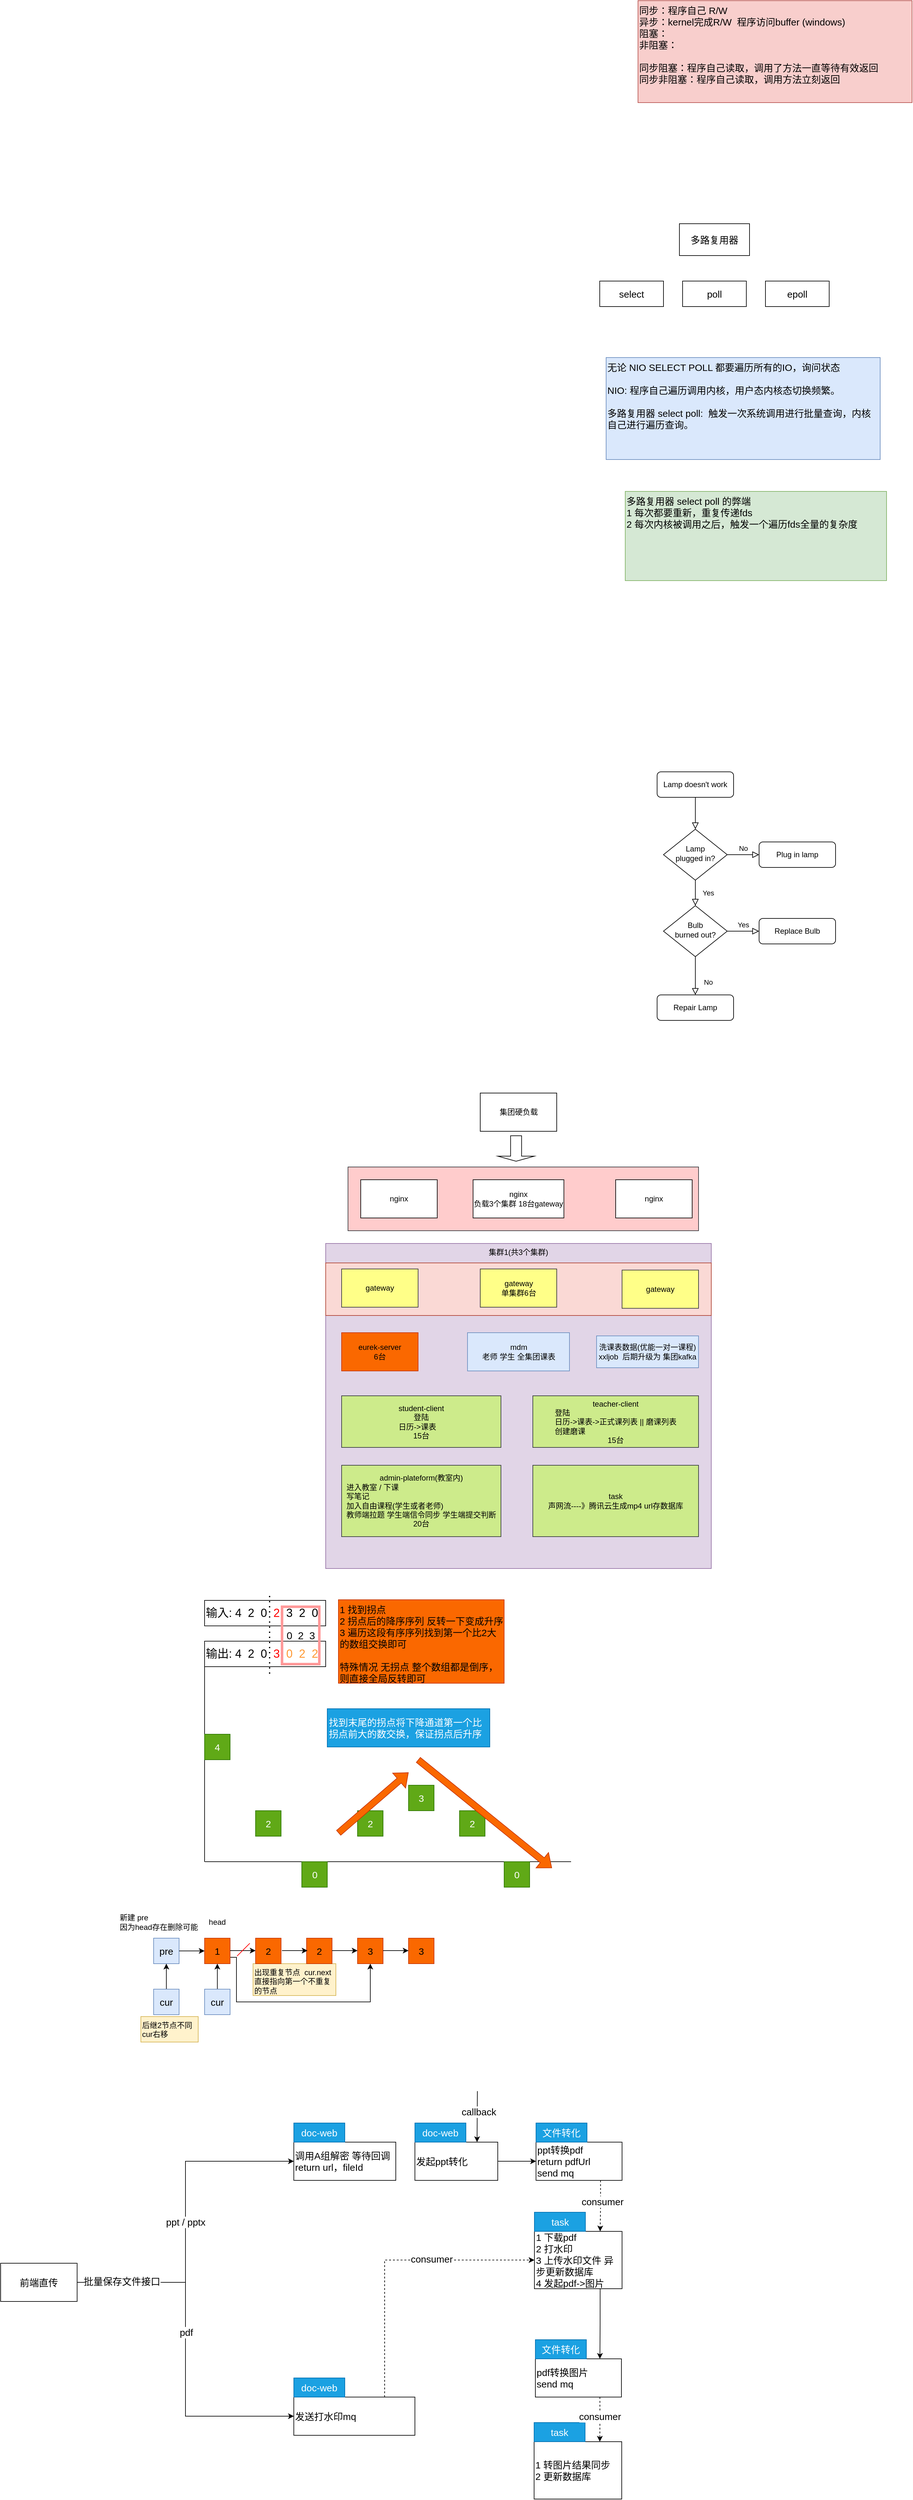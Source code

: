 <mxfile version="15.8.0" type="github">
  <diagram id="C5RBs43oDa-KdzZeNtuy" name="Page-1">
    <mxGraphModel dx="3145" dy="678" grid="1" gridSize="10" guides="1" tooltips="1" connect="1" arrows="1" fold="1" page="1" pageScale="1" pageWidth="827" pageHeight="1169" math="0" shadow="0">
      <root>
        <mxCell id="WIyWlLk6GJQsqaUBKTNV-0" />
        <mxCell id="WIyWlLk6GJQsqaUBKTNV-1" parent="WIyWlLk6GJQsqaUBKTNV-0" />
        <mxCell id="8OmgVCG0ZMOT1bSw1nVB-51" value="出现重复节点&amp;nbsp; cur.next 直接指向第一个不重复的节点&lt;div&gt;&lt;/div&gt;" style="rounded=0;whiteSpace=wrap;html=1;fontSize=12;strokeColor=#d6b656;strokeWidth=1;fillColor=#fff2cc;align=left;verticalAlign=top;" parent="WIyWlLk6GJQsqaUBKTNV-1" vertex="1">
          <mxGeometry x="-564" y="3120" width="130" height="50" as="geometry" />
        </mxCell>
        <mxCell id="EfoNU9cNlIkB-AGb6Jq7-28" value="" style="rounded=0;whiteSpace=wrap;html=1;align=left;verticalAlign=middle;fillColor=#ffcccc;strokeColor=#36393d;" parent="WIyWlLk6GJQsqaUBKTNV-1" vertex="1">
          <mxGeometry x="-415" y="1870" width="550" height="100" as="geometry" />
        </mxCell>
        <mxCell id="EfoNU9cNlIkB-AGb6Jq7-8" value="集群1(共3个集群)" style="rounded=0;whiteSpace=wrap;html=1;align=center;verticalAlign=top;fillColor=#e1d5e7;strokeColor=#9673a6;" parent="WIyWlLk6GJQsqaUBKTNV-1" vertex="1">
          <mxGeometry x="-450" y="1990" width="605" height="510" as="geometry" />
        </mxCell>
        <mxCell id="EfoNU9cNlIkB-AGb6Jq7-23" value="" style="rounded=0;whiteSpace=wrap;html=1;align=center;verticalAlign=middle;fillColor=#fad9d5;strokeColor=#ae4132;" parent="WIyWlLk6GJQsqaUBKTNV-1" vertex="1">
          <mxGeometry x="-450" y="2020.5" width="605" height="82.5" as="geometry" />
        </mxCell>
        <mxCell id="WIyWlLk6GJQsqaUBKTNV-2" value="" style="rounded=0;html=1;jettySize=auto;orthogonalLoop=1;fontSize=11;endArrow=block;endFill=0;endSize=8;strokeWidth=1;shadow=0;labelBackgroundColor=none;edgeStyle=orthogonalEdgeStyle;" parent="WIyWlLk6GJQsqaUBKTNV-1" source="WIyWlLk6GJQsqaUBKTNV-3" target="WIyWlLk6GJQsqaUBKTNV-6" edge="1">
          <mxGeometry relative="1" as="geometry" />
        </mxCell>
        <mxCell id="WIyWlLk6GJQsqaUBKTNV-3" value="Lamp doesn&#39;t work" style="rounded=1;whiteSpace=wrap;html=1;fontSize=12;glass=0;strokeWidth=1;shadow=0;" parent="WIyWlLk6GJQsqaUBKTNV-1" vertex="1">
          <mxGeometry x="70" y="1250" width="120" height="40" as="geometry" />
        </mxCell>
        <mxCell id="WIyWlLk6GJQsqaUBKTNV-4" value="Yes" style="rounded=0;html=1;jettySize=auto;orthogonalLoop=1;fontSize=11;endArrow=block;endFill=0;endSize=8;strokeWidth=1;shadow=0;labelBackgroundColor=none;edgeStyle=orthogonalEdgeStyle;" parent="WIyWlLk6GJQsqaUBKTNV-1" source="WIyWlLk6GJQsqaUBKTNV-6" target="WIyWlLk6GJQsqaUBKTNV-10" edge="1">
          <mxGeometry y="20" relative="1" as="geometry">
            <mxPoint as="offset" />
          </mxGeometry>
        </mxCell>
        <mxCell id="WIyWlLk6GJQsqaUBKTNV-5" value="No" style="edgeStyle=orthogonalEdgeStyle;rounded=0;html=1;jettySize=auto;orthogonalLoop=1;fontSize=11;endArrow=block;endFill=0;endSize=8;strokeWidth=1;shadow=0;labelBackgroundColor=none;" parent="WIyWlLk6GJQsqaUBKTNV-1" source="WIyWlLk6GJQsqaUBKTNV-6" target="WIyWlLk6GJQsqaUBKTNV-7" edge="1">
          <mxGeometry y="10" relative="1" as="geometry">
            <mxPoint as="offset" />
          </mxGeometry>
        </mxCell>
        <mxCell id="WIyWlLk6GJQsqaUBKTNV-6" value="Lamp&lt;br&gt;plugged in?" style="rhombus;whiteSpace=wrap;html=1;shadow=0;fontFamily=Helvetica;fontSize=12;align=center;strokeWidth=1;spacing=6;spacingTop=-4;" parent="WIyWlLk6GJQsqaUBKTNV-1" vertex="1">
          <mxGeometry x="80" y="1340" width="100" height="80" as="geometry" />
        </mxCell>
        <mxCell id="WIyWlLk6GJQsqaUBKTNV-7" value="Plug in lamp" style="rounded=1;whiteSpace=wrap;html=1;fontSize=12;glass=0;strokeWidth=1;shadow=0;" parent="WIyWlLk6GJQsqaUBKTNV-1" vertex="1">
          <mxGeometry x="230" y="1360" width="120" height="40" as="geometry" />
        </mxCell>
        <mxCell id="WIyWlLk6GJQsqaUBKTNV-8" value="No" style="rounded=0;html=1;jettySize=auto;orthogonalLoop=1;fontSize=11;endArrow=block;endFill=0;endSize=8;strokeWidth=1;shadow=0;labelBackgroundColor=none;edgeStyle=orthogonalEdgeStyle;" parent="WIyWlLk6GJQsqaUBKTNV-1" source="WIyWlLk6GJQsqaUBKTNV-10" target="WIyWlLk6GJQsqaUBKTNV-11" edge="1">
          <mxGeometry x="0.333" y="20" relative="1" as="geometry">
            <mxPoint as="offset" />
          </mxGeometry>
        </mxCell>
        <mxCell id="WIyWlLk6GJQsqaUBKTNV-9" value="Yes" style="edgeStyle=orthogonalEdgeStyle;rounded=0;html=1;jettySize=auto;orthogonalLoop=1;fontSize=11;endArrow=block;endFill=0;endSize=8;strokeWidth=1;shadow=0;labelBackgroundColor=none;" parent="WIyWlLk6GJQsqaUBKTNV-1" source="WIyWlLk6GJQsqaUBKTNV-10" target="WIyWlLk6GJQsqaUBKTNV-12" edge="1">
          <mxGeometry y="10" relative="1" as="geometry">
            <mxPoint as="offset" />
          </mxGeometry>
        </mxCell>
        <mxCell id="WIyWlLk6GJQsqaUBKTNV-10" value="Bulb&lt;br&gt;burned out?" style="rhombus;whiteSpace=wrap;html=1;shadow=0;fontFamily=Helvetica;fontSize=12;align=center;strokeWidth=1;spacing=6;spacingTop=-4;" parent="WIyWlLk6GJQsqaUBKTNV-1" vertex="1">
          <mxGeometry x="80" y="1460" width="100" height="80" as="geometry" />
        </mxCell>
        <mxCell id="WIyWlLk6GJQsqaUBKTNV-11" value="Repair Lamp" style="rounded=1;whiteSpace=wrap;html=1;fontSize=12;glass=0;strokeWidth=1;shadow=0;" parent="WIyWlLk6GJQsqaUBKTNV-1" vertex="1">
          <mxGeometry x="70" y="1600" width="120" height="40" as="geometry" />
        </mxCell>
        <mxCell id="WIyWlLk6GJQsqaUBKTNV-12" value="Replace Bulb" style="rounded=1;whiteSpace=wrap;html=1;fontSize=12;glass=0;strokeWidth=1;shadow=0;" parent="WIyWlLk6GJQsqaUBKTNV-1" vertex="1">
          <mxGeometry x="230" y="1480" width="120" height="40" as="geometry" />
        </mxCell>
        <mxCell id="0eLvDJqD8OiNdp7uU_4w-1" value="同步：程序自己 R/W&lt;br&gt;异步：kernel完成R/W&amp;nbsp; 程序访问buffer (windows)&lt;br&gt;阻塞：&lt;br&gt;非阻塞：&lt;br&gt;&lt;br&gt;同步阻塞：程序自己读取，调用了方法一直等待有效返回&lt;br&gt;同步非阻塞：程序自己读取，调用方法立刻返回" style="rounded=0;whiteSpace=wrap;html=1;fillColor=#f8cecc;strokeColor=#b85450;align=left;fontSize=15;verticalAlign=top;" parent="WIyWlLk6GJQsqaUBKTNV-1" vertex="1">
          <mxGeometry x="40" y="40" width="430" height="160" as="geometry" />
        </mxCell>
        <mxCell id="0eLvDJqD8OiNdp7uU_4w-3" value="多路复用器" style="rounded=0;whiteSpace=wrap;html=1;fontSize=15;verticalAlign=middle;" parent="WIyWlLk6GJQsqaUBKTNV-1" vertex="1">
          <mxGeometry x="105" y="390" width="110" height="50" as="geometry" />
        </mxCell>
        <mxCell id="0eLvDJqD8OiNdp7uU_4w-5" value="select" style="rounded=0;whiteSpace=wrap;html=1;fontSize=15;verticalAlign=middle;" parent="WIyWlLk6GJQsqaUBKTNV-1" vertex="1">
          <mxGeometry x="-20" y="480" width="100" height="40" as="geometry" />
        </mxCell>
        <mxCell id="0eLvDJqD8OiNdp7uU_4w-6" value="poll" style="rounded=0;whiteSpace=wrap;html=1;fontSize=15;verticalAlign=middle;" parent="WIyWlLk6GJQsqaUBKTNV-1" vertex="1">
          <mxGeometry x="110" y="480" width="100" height="40" as="geometry" />
        </mxCell>
        <mxCell id="0eLvDJqD8OiNdp7uU_4w-7" value="epoll" style="rounded=0;whiteSpace=wrap;html=1;fontSize=15;verticalAlign=middle;" parent="WIyWlLk6GJQsqaUBKTNV-1" vertex="1">
          <mxGeometry x="240" y="480" width="100" height="40" as="geometry" />
        </mxCell>
        <mxCell id="0eLvDJqD8OiNdp7uU_4w-8" value="无论 NIO SELECT POLL 都要遍历所有的IO，询问状态&lt;br&gt;&lt;br&gt;NIO: 程序自己遍历调用内核，用户态内核态切换频繁。&lt;br&gt;&lt;br&gt;多路复用器 select poll:&amp;nbsp; 触发一次系统调用进行批量查询，内核自己进行遍历查询。&lt;span style=&quot;color: rgba(0 , 0 , 0 , 0) ; font-family: monospace ; font-size: 0px&quot;&gt;%3CmxGraphModel%3E%3Croot%3E%3CmxCell%20id%3D%220%22%2F%3E%3CmxCell%20id%3D%221%22%20parent%3D%220%22%2F%3E%3CmxCell%20id%3D%222%22%20value%3D%22%E5%90%8C%E6%AD%A5%EF%BC%9A%E7%A8%8B%E5%BA%8F%E8%87%AA%E5%B7%B1%20R%2FW%26lt%3Bbr%26gt%3B%E5%BC%82%E6%AD%A5%EF%BC%9Akernel%E5%AE%8C%E6%88%90R%2FW%26amp%3Bnbsp%3B%20%E7%A8%8B%E5%BA%8F%E8%AE%BF%E9%97%AEbuffer%20(windows)%26lt%3Bbr%26gt%3B%E9%98%BB%E5%A1%9E%EF%BC%9A%26lt%3Bbr%26gt%3B%E9%9D%9E%E9%98%BB%E5%A1%9E%EF%BC%9A%26lt%3Bbr%26gt%3B%26lt%3Bbr%26gt%3B%E5%90%8C%E6%AD%A5%E9%98%BB%E5%A1%9E%EF%BC%9A%E7%A8%8B%E5%BA%8F%E8%87%AA%E5%B7%B1%E8%AF%BB%E5%8F%96%EF%BC%8C%E8%B0%83%E7%94%A8%E4%BA%86%E6%96%B9%E6%B3%95%E4%B8%80%E7%9B%B4%E7%AD%89%E5%BE%85%E6%9C%89%E6%95%88%E8%BF%94%E5%9B%9E%26lt%3Bbr%26gt%3B%E5%90%8C%E6%AD%A5%E9%9D%9E%E9%98%BB%E5%A1%9E%EF%BC%9A%E7%A8%8B%E5%BA%8F%E8%87%AA%E5%B7%B1%E8%AF%BB%E5%8F%96%EF%BC%8C%E8%B0%83%E7%94%A8%E6%96%B9%E6%B3%95%E7%AB%8B%E5%88%BB%E8%BF%94%E5%9B%9E%22%20style%3D%22rounded%3D0%3BwhiteSpace%3Dwrap%3Bhtml%3D1%3BfillColor%3D%23f8cecc%3BstrokeColor%3D%23b85450%3Balign%3Dleft%3BfontSize%3D15%3BverticalAlign%3Dtop%3B%22%20vertex%3D%221%22%20parent%3D%221%22%3E%3CmxGeometry%20x%3D%2240%22%20y%3D%2240%22%20width%3D%22430%22%20height%3D%22160%22%20as%3D%22geometry%22%2F%3E%3C%2FmxCell%3E%3C%2Froot%3E%3C%2FmxGraphModel%3E&lt;/span&gt;" style="rounded=0;whiteSpace=wrap;html=1;fillColor=#dae8fc;strokeColor=#6c8ebf;align=left;fontSize=15;verticalAlign=top;" parent="WIyWlLk6GJQsqaUBKTNV-1" vertex="1">
          <mxGeometry x="-10" y="600" width="430" height="160" as="geometry" />
        </mxCell>
        <mxCell id="0eLvDJqD8OiNdp7uU_4w-11" value="多路复用器 select poll 的弊端&lt;br&gt;1 每次都要重新，重复传递fds&lt;br&gt;2 每次内核被调用之后，触发一个遍历fds全量的复杂度" style="rounded=0;whiteSpace=wrap;html=1;fontSize=15;verticalAlign=top;fillColor=#d5e8d4;strokeColor=#82b366;align=left;" parent="WIyWlLk6GJQsqaUBKTNV-1" vertex="1">
          <mxGeometry x="20" y="810" width="410" height="140" as="geometry" />
        </mxCell>
        <mxCell id="EfoNU9cNlIkB-AGb6Jq7-0" value="nginx" style="rounded=0;whiteSpace=wrap;html=1;" parent="WIyWlLk6GJQsqaUBKTNV-1" vertex="1">
          <mxGeometry x="-395" y="1890" width="120" height="60" as="geometry" />
        </mxCell>
        <mxCell id="EfoNU9cNlIkB-AGb6Jq7-1" value="nginx&lt;br&gt;负载3个集群 18台gateway" style="rounded=0;whiteSpace=wrap;html=1;" parent="WIyWlLk6GJQsqaUBKTNV-1" vertex="1">
          <mxGeometry x="-218.75" y="1890" width="142.5" height="60" as="geometry" />
        </mxCell>
        <mxCell id="EfoNU9cNlIkB-AGb6Jq7-2" value="nginx" style="rounded=0;whiteSpace=wrap;html=1;" parent="WIyWlLk6GJQsqaUBKTNV-1" vertex="1">
          <mxGeometry x="5" y="1890" width="120" height="60" as="geometry" />
        </mxCell>
        <mxCell id="EfoNU9cNlIkB-AGb6Jq7-3" value="集团硬负载" style="rounded=0;whiteSpace=wrap;html=1;" parent="WIyWlLk6GJQsqaUBKTNV-1" vertex="1">
          <mxGeometry x="-207.5" y="1754" width="120" height="60" as="geometry" />
        </mxCell>
        <mxCell id="EfoNU9cNlIkB-AGb6Jq7-5" value="gateway" style="rounded=0;whiteSpace=wrap;html=1;align=center;fillColor=#ffff88;strokeColor=#36393d;" parent="WIyWlLk6GJQsqaUBKTNV-1" vertex="1">
          <mxGeometry x="-425" y="2030" width="120" height="60" as="geometry" />
        </mxCell>
        <mxCell id="EfoNU9cNlIkB-AGb6Jq7-6" value="gateway&lt;br&gt;单集群6台" style="rounded=0;whiteSpace=wrap;html=1;align=center;fillColor=#ffff88;strokeColor=#36393d;" parent="WIyWlLk6GJQsqaUBKTNV-1" vertex="1">
          <mxGeometry x="-207.5" y="2030" width="120" height="60" as="geometry" />
        </mxCell>
        <mxCell id="EfoNU9cNlIkB-AGb6Jq7-7" value="gateway" style="rounded=0;whiteSpace=wrap;html=1;align=center;fillColor=#ffff88;strokeColor=#36393d;" parent="WIyWlLk6GJQsqaUBKTNV-1" vertex="1">
          <mxGeometry x="15" y="2031.75" width="120" height="60" as="geometry" />
        </mxCell>
        <mxCell id="EfoNU9cNlIkB-AGb6Jq7-13" value="teacher-client&lt;br&gt;&lt;div style=&quot;text-align: left&quot;&gt;&lt;span&gt;登陆&lt;/span&gt;&lt;/div&gt;&lt;div style=&quot;text-align: left&quot;&gt;&lt;span&gt;日历-&amp;gt;课表-&amp;gt;正式课列表 || 磨课列表&lt;/span&gt;&lt;/div&gt;&lt;div style=&quot;text-align: left&quot;&gt;&lt;span&gt;创建磨课&amp;nbsp;&amp;nbsp;&lt;/span&gt;&lt;/div&gt;15台" style="rounded=0;whiteSpace=wrap;html=1;align=center;fillColor=#cdeb8b;strokeColor=#36393d;" parent="WIyWlLk6GJQsqaUBKTNV-1" vertex="1">
          <mxGeometry x="-125" y="2229" width="260" height="81" as="geometry" />
        </mxCell>
        <mxCell id="EfoNU9cNlIkB-AGb6Jq7-15" value="student-client&lt;br&gt;&lt;span style=&quot;text-align: left&quot;&gt;登陆&lt;/span&gt;&lt;br&gt;&lt;div style=&quot;text-align: left&quot;&gt;&lt;span&gt;日历-&amp;gt;课表&lt;/span&gt;&lt;/div&gt;15台" style="rounded=0;whiteSpace=wrap;html=1;align=center;fillColor=#cdeb8b;strokeColor=#36393d;" parent="WIyWlLk6GJQsqaUBKTNV-1" vertex="1">
          <mxGeometry x="-425" y="2229" width="250" height="81" as="geometry" />
        </mxCell>
        <mxCell id="EfoNU9cNlIkB-AGb6Jq7-16" value="mdm&lt;br&gt;老师 学生 全集团课表" style="rounded=0;whiteSpace=wrap;html=1;align=center;fillColor=#dae8fc;strokeColor=#6c8ebf;" parent="WIyWlLk6GJQsqaUBKTNV-1" vertex="1">
          <mxGeometry x="-227.5" y="2130" width="160" height="60" as="geometry" />
        </mxCell>
        <mxCell id="EfoNU9cNlIkB-AGb6Jq7-18" value="洗课表数据(优能一对一课程)&lt;br&gt;xxljob&amp;nbsp; 后期升级为 集团kafka" style="rounded=0;whiteSpace=wrap;html=1;align=center;fillColor=#dae8fc;strokeColor=#6c8ebf;" parent="WIyWlLk6GJQsqaUBKTNV-1" vertex="1">
          <mxGeometry x="-25" y="2135" width="160" height="50" as="geometry" />
        </mxCell>
        <mxCell id="EfoNU9cNlIkB-AGb6Jq7-19" value="admin-plateform(教室内)&lt;br&gt;&lt;div style=&quot;text-align: left&quot;&gt;&lt;span&gt;进入教室 / 下课&lt;/span&gt;&lt;/div&gt;&lt;div style=&quot;text-align: left&quot;&gt;&lt;span&gt;写笔记&lt;/span&gt;&lt;/div&gt;&lt;div style=&quot;text-align: left&quot;&gt;&lt;span&gt;加入自由课程(学生或者老师)&lt;/span&gt;&lt;/div&gt;&lt;div style=&quot;text-align: left&quot;&gt;&lt;span&gt;教师端拉题 学生端信令同步 学生端提交判断&lt;/span&gt;&lt;/div&gt;20台" style="rounded=0;whiteSpace=wrap;html=1;align=center;fillColor=#cdeb8b;strokeColor=#36393d;" parent="WIyWlLk6GJQsqaUBKTNV-1" vertex="1">
          <mxGeometry x="-425" y="2338" width="250" height="112" as="geometry" />
        </mxCell>
        <mxCell id="EfoNU9cNlIkB-AGb6Jq7-20" value="task&lt;br&gt;声网流----》腾讯云生成mp4 url存数据库" style="rounded=0;whiteSpace=wrap;html=1;align=center;fillColor=#cdeb8b;strokeColor=#36393d;" parent="WIyWlLk6GJQsqaUBKTNV-1" vertex="1">
          <mxGeometry x="-125" y="2338" width="260" height="112" as="geometry" />
        </mxCell>
        <mxCell id="EfoNU9cNlIkB-AGb6Jq7-22" value="eurek-server&lt;br&gt;6台" style="rounded=0;whiteSpace=wrap;html=1;align=center;verticalAlign=middle;fillColor=#fa6800;strokeColor=#C73500;fontColor=#000000;" parent="WIyWlLk6GJQsqaUBKTNV-1" vertex="1">
          <mxGeometry x="-425" y="2130" width="120" height="60" as="geometry" />
        </mxCell>
        <mxCell id="EfoNU9cNlIkB-AGb6Jq7-26" value="" style="shape=singleArrow;direction=south;whiteSpace=wrap;html=1;align=center;verticalAlign=middle;" parent="WIyWlLk6GJQsqaUBKTNV-1" vertex="1">
          <mxGeometry x="-180" y="1821" width="57.5" height="40" as="geometry" />
        </mxCell>
        <mxCell id="8OmgVCG0ZMOT1bSw1nVB-0" value="" style="endArrow=none;html=1;rounded=0;" parent="WIyWlLk6GJQsqaUBKTNV-1" edge="1">
          <mxGeometry width="50" height="50" relative="1" as="geometry">
            <mxPoint x="-640" y="2960" as="sourcePoint" />
            <mxPoint x="-640" y="2640" as="targetPoint" />
          </mxGeometry>
        </mxCell>
        <mxCell id="8OmgVCG0ZMOT1bSw1nVB-1" value="" style="endArrow=none;html=1;rounded=0;" parent="WIyWlLk6GJQsqaUBKTNV-1" edge="1">
          <mxGeometry width="50" height="50" relative="1" as="geometry">
            <mxPoint x="-640" y="2960" as="sourcePoint" />
            <mxPoint x="-65" y="2960" as="targetPoint" />
          </mxGeometry>
        </mxCell>
        <mxCell id="8OmgVCG0ZMOT1bSw1nVB-2" value="4" style="rounded=0;whiteSpace=wrap;html=1;fillColor=#60a917;strokeColor=#2D7600;fontColor=#ffffff;fontSize=15;" parent="WIyWlLk6GJQsqaUBKTNV-1" vertex="1">
          <mxGeometry x="-640" y="2760" width="40" height="40" as="geometry" />
        </mxCell>
        <mxCell id="8OmgVCG0ZMOT1bSw1nVB-3" value="2" style="rounded=0;whiteSpace=wrap;html=1;fillColor=#60a917;strokeColor=#2D7600;fontColor=#ffffff;fontSize=15;" parent="WIyWlLk6GJQsqaUBKTNV-1" vertex="1">
          <mxGeometry x="-560" y="2880" width="40" height="40" as="geometry" />
        </mxCell>
        <mxCell id="8OmgVCG0ZMOT1bSw1nVB-4" value="2" style="rounded=0;whiteSpace=wrap;html=1;fillColor=#60a917;strokeColor=#2D7600;fontColor=#ffffff;fontSize=15;" parent="WIyWlLk6GJQsqaUBKTNV-1" vertex="1">
          <mxGeometry x="-400" y="2880" width="40" height="40" as="geometry" />
        </mxCell>
        <mxCell id="8OmgVCG0ZMOT1bSw1nVB-5" value="2" style="rounded=0;whiteSpace=wrap;html=1;fillColor=#60a917;strokeColor=#2D7600;fontColor=#ffffff;fontSize=15;" parent="WIyWlLk6GJQsqaUBKTNV-1" vertex="1">
          <mxGeometry x="-240" y="2880" width="40" height="40" as="geometry" />
        </mxCell>
        <mxCell id="8OmgVCG0ZMOT1bSw1nVB-6" value="3" style="rounded=0;whiteSpace=wrap;html=1;fillColor=#60a917;strokeColor=#2D7600;fontColor=#ffffff;fontSize=15;" parent="WIyWlLk6GJQsqaUBKTNV-1" vertex="1">
          <mxGeometry x="-320" y="2840" width="40" height="40" as="geometry" />
        </mxCell>
        <mxCell id="8OmgVCG0ZMOT1bSw1nVB-7" value="0" style="rounded=0;whiteSpace=wrap;html=1;fillColor=#60a917;strokeColor=#2D7600;fontColor=#ffffff;fontSize=15;" parent="WIyWlLk6GJQsqaUBKTNV-1" vertex="1">
          <mxGeometry x="-487.5" y="2960" width="40" height="40" as="geometry" />
        </mxCell>
        <mxCell id="8OmgVCG0ZMOT1bSw1nVB-10" value="0" style="rounded=0;whiteSpace=wrap;html=1;fillColor=#60a917;strokeColor=#2D7600;fontColor=#ffffff;fontSize=15;" parent="WIyWlLk6GJQsqaUBKTNV-1" vertex="1">
          <mxGeometry x="-170" y="2960" width="40" height="40" as="geometry" />
        </mxCell>
        <mxCell id="8OmgVCG0ZMOT1bSw1nVB-11" value="" style="shape=flexArrow;endArrow=classic;html=1;rounded=0;fontSize=15;fillColor=#fa6800;strokeColor=#C73500;" parent="WIyWlLk6GJQsqaUBKTNV-1" edge="1">
          <mxGeometry width="50" height="50" relative="1" as="geometry">
            <mxPoint x="-305" y="2800" as="sourcePoint" />
            <mxPoint x="-95" y="2970" as="targetPoint" />
          </mxGeometry>
        </mxCell>
        <mxCell id="8OmgVCG0ZMOT1bSw1nVB-12" value="" style="shape=flexArrow;endArrow=classic;html=1;rounded=0;fontSize=15;fillColor=#fa6800;strokeColor=#C73500;" parent="WIyWlLk6GJQsqaUBKTNV-1" edge="1">
          <mxGeometry width="50" height="50" relative="1" as="geometry">
            <mxPoint x="-430" y="2915" as="sourcePoint" />
            <mxPoint x="-320" y="2820" as="targetPoint" />
          </mxGeometry>
        </mxCell>
        <mxCell id="8OmgVCG0ZMOT1bSw1nVB-14" value="找到末尾的拐点将下降通道第一个比拐点前大的数交换，保证拐点后升序" style="rounded=0;whiteSpace=wrap;html=1;fillColor=#1ba1e2;strokeColor=#006EAF;fontColor=#ffffff;fontSize=15;align=left;" parent="WIyWlLk6GJQsqaUBKTNV-1" vertex="1">
          <mxGeometry x="-447.5" y="2720" width="255" height="60" as="geometry" />
        </mxCell>
        <mxCell id="8OmgVCG0ZMOT1bSw1nVB-18" value="&lt;font style=&quot;font-size: 18px&quot;&gt;输入: 4&amp;nbsp; 2&amp;nbsp; 0&amp;nbsp; &lt;font color=&quot;#ff0000&quot;&gt;2&lt;/font&gt;&amp;nbsp; 3&amp;nbsp; 2&amp;nbsp; 0&lt;/font&gt;" style="rounded=0;whiteSpace=wrap;html=1;fontSize=15;align=left;" parent="WIyWlLk6GJQsqaUBKTNV-1" vertex="1">
          <mxGeometry x="-640" y="2550" width="190" height="40" as="geometry" />
        </mxCell>
        <mxCell id="8OmgVCG0ZMOT1bSw1nVB-19" value="&lt;font style=&quot;font-size: 18px&quot;&gt;输出: 4&amp;nbsp; 2&amp;nbsp; 0&amp;nbsp; &lt;font color=&quot;#ff0000&quot;&gt;3&lt;/font&gt;&amp;nbsp;&lt;font color=&quot;#ff9933&quot;&gt; 0&amp;nbsp; 2&amp;nbsp; 2&lt;/font&gt;&lt;/font&gt;" style="rounded=0;whiteSpace=wrap;html=1;fontSize=15;align=left;" parent="WIyWlLk6GJQsqaUBKTNV-1" vertex="1">
          <mxGeometry x="-640" y="2614" width="190" height="40" as="geometry" />
        </mxCell>
        <mxCell id="8OmgVCG0ZMOT1bSw1nVB-20" value="" style="endArrow=none;dashed=1;html=1;dashPattern=1 3;strokeWidth=2;rounded=0;fontSize=18;" parent="WIyWlLk6GJQsqaUBKTNV-1" edge="1">
          <mxGeometry width="50" height="50" relative="1" as="geometry">
            <mxPoint x="-538" y="2665" as="sourcePoint" />
            <mxPoint x="-538" y="2540" as="targetPoint" />
          </mxGeometry>
        </mxCell>
        <mxCell id="8OmgVCG0ZMOT1bSw1nVB-25" value="&lt;font style=&quot;font-size: 15px&quot;&gt;1 找到拐点&lt;br&gt;2 拐点后的降序序列 反转一下变成升序&lt;br&gt;3 遍历这段有序序列找到第一个比2大的数组交换即可&lt;br&gt;&lt;br&gt;特殊情况 无拐点 整个数组都是倒序，则直接全局反转即可&lt;br&gt;&lt;/font&gt;" style="rounded=0;whiteSpace=wrap;html=1;align=left;fillColor=#fa6800;strokeColor=#C73500;verticalAlign=top;fontColor=#000000;" parent="WIyWlLk6GJQsqaUBKTNV-1" vertex="1">
          <mxGeometry x="-430" y="2549" width="260" height="131" as="geometry" />
        </mxCell>
        <mxCell id="8OmgVCG0ZMOT1bSw1nVB-26" value="" style="rounded=0;whiteSpace=wrap;html=1;fontSize=13;fontColor=#FF9933;align=left;fillColor=none;strokeColor=#FF9999;strokeWidth=4;" parent="WIyWlLk6GJQsqaUBKTNV-1" vertex="1">
          <mxGeometry x="-518.5" y="2560" width="58.5" height="90" as="geometry" />
        </mxCell>
        <mxCell id="8OmgVCG0ZMOT1bSw1nVB-27" value="&lt;font color=&quot;#000000&quot; style=&quot;font-size: 16px&quot;&gt;0&amp;nbsp; 2&amp;nbsp; 3&lt;/font&gt;" style="text;html=1;strokeColor=none;fillColor=none;align=center;verticalAlign=middle;whiteSpace=wrap;rounded=0;fontSize=16;fontColor=#FF9933;" parent="WIyWlLk6GJQsqaUBKTNV-1" vertex="1">
          <mxGeometry x="-519" y="2590" width="60" height="30" as="geometry" />
        </mxCell>
        <mxCell id="8OmgVCG0ZMOT1bSw1nVB-61" style="edgeStyle=orthogonalEdgeStyle;rounded=0;orthogonalLoop=1;jettySize=auto;html=1;exitX=1;exitY=0.75;exitDx=0;exitDy=0;entryX=0.5;entryY=1;entryDx=0;entryDy=0;fontSize=12;fontColor=#000000;" parent="WIyWlLk6GJQsqaUBKTNV-1" source="8OmgVCG0ZMOT1bSw1nVB-30" target="8OmgVCG0ZMOT1bSw1nVB-34" edge="1">
          <mxGeometry relative="1" as="geometry">
            <Array as="points">
              <mxPoint x="-590" y="3110" />
              <mxPoint x="-590" y="3180" />
              <mxPoint x="-380" y="3180" />
            </Array>
          </mxGeometry>
        </mxCell>
        <mxCell id="8OmgVCG0ZMOT1bSw1nVB-30" value="1" style="rounded=0;whiteSpace=wrap;html=1;fillColor=#fa6800;strokeColor=#C73500;fontColor=#000000;fontSize=15;" parent="WIyWlLk6GJQsqaUBKTNV-1" vertex="1">
          <mxGeometry x="-640" y="3080" width="40" height="40" as="geometry" />
        </mxCell>
        <mxCell id="8OmgVCG0ZMOT1bSw1nVB-31" value="head" style="text;html=1;strokeColor=none;fillColor=none;align=center;verticalAlign=middle;whiteSpace=wrap;rounded=0;fontSize=12;fontColor=#000000;" parent="WIyWlLk6GJQsqaUBKTNV-1" vertex="1">
          <mxGeometry x="-650" y="3040" width="60" height="30" as="geometry" />
        </mxCell>
        <mxCell id="8OmgVCG0ZMOT1bSw1nVB-32" value="2" style="rounded=0;whiteSpace=wrap;html=1;fillColor=#fa6800;strokeColor=#C73500;fontColor=#000000;fontSize=15;" parent="WIyWlLk6GJQsqaUBKTNV-1" vertex="1">
          <mxGeometry x="-560" y="3080" width="40" height="40" as="geometry" />
        </mxCell>
        <mxCell id="8OmgVCG0ZMOT1bSw1nVB-33" value="2" style="rounded=0;whiteSpace=wrap;html=1;fillColor=#fa6800;strokeColor=#C73500;fontColor=#000000;fontSize=15;" parent="WIyWlLk6GJQsqaUBKTNV-1" vertex="1">
          <mxGeometry x="-480" y="3080" width="40" height="40" as="geometry" />
        </mxCell>
        <mxCell id="8OmgVCG0ZMOT1bSw1nVB-34" value="3" style="rounded=0;whiteSpace=wrap;html=1;fillColor=#fa6800;strokeColor=#C73500;fontColor=#000000;fontSize=15;" parent="WIyWlLk6GJQsqaUBKTNV-1" vertex="1">
          <mxGeometry x="-400" y="3080" width="40" height="40" as="geometry" />
        </mxCell>
        <mxCell id="8OmgVCG0ZMOT1bSw1nVB-35" value="3" style="rounded=0;whiteSpace=wrap;html=1;fillColor=#fa6800;strokeColor=#C73500;fontColor=#000000;fontSize=15;" parent="WIyWlLk6GJQsqaUBKTNV-1" vertex="1">
          <mxGeometry x="-320" y="3080" width="40" height="40" as="geometry" />
        </mxCell>
        <mxCell id="8OmgVCG0ZMOT1bSw1nVB-36" value="pre" style="rounded=0;whiteSpace=wrap;html=1;fillColor=#dae8fc;strokeColor=#6c8ebf;fontSize=15;" parent="WIyWlLk6GJQsqaUBKTNV-1" vertex="1">
          <mxGeometry x="-720" y="3080" width="40" height="40" as="geometry" />
        </mxCell>
        <mxCell id="8OmgVCG0ZMOT1bSw1nVB-37" value="新建 pre&lt;br&gt;因为head存在删除可能" style="text;html=1;strokeColor=none;fillColor=none;align=left;verticalAlign=middle;whiteSpace=wrap;rounded=0;fontSize=12;fontColor=#000000;" parent="WIyWlLk6GJQsqaUBKTNV-1" vertex="1">
          <mxGeometry x="-775" y="3030" width="135" height="50" as="geometry" />
        </mxCell>
        <mxCell id="8OmgVCG0ZMOT1bSw1nVB-38" value="" style="endArrow=classic;html=1;rounded=0;fontSize=12;fontColor=#000000;exitX=1;exitY=0.5;exitDx=0;exitDy=0;" parent="WIyWlLk6GJQsqaUBKTNV-1" source="8OmgVCG0ZMOT1bSw1nVB-36" target="8OmgVCG0ZMOT1bSw1nVB-30" edge="1">
          <mxGeometry width="50" height="50" relative="1" as="geometry">
            <mxPoint x="-700" y="3190" as="sourcePoint" />
            <mxPoint x="-650" y="3140" as="targetPoint" />
          </mxGeometry>
        </mxCell>
        <mxCell id="8OmgVCG0ZMOT1bSw1nVB-39" value="" style="endArrow=classic;html=1;rounded=0;fontSize=12;fontColor=#000000;exitX=1;exitY=0.5;exitDx=0;exitDy=0;" parent="WIyWlLk6GJQsqaUBKTNV-1" edge="1">
          <mxGeometry width="50" height="50" relative="1" as="geometry">
            <mxPoint x="-600" y="3099.5" as="sourcePoint" />
            <mxPoint x="-560" y="3099.5" as="targetPoint" />
          </mxGeometry>
        </mxCell>
        <mxCell id="8OmgVCG0ZMOT1bSw1nVB-40" value="" style="endArrow=classic;html=1;rounded=0;fontSize=12;fontColor=#000000;exitX=1;exitY=0.5;exitDx=0;exitDy=0;" parent="WIyWlLk6GJQsqaUBKTNV-1" edge="1">
          <mxGeometry width="50" height="50" relative="1" as="geometry">
            <mxPoint x="-360" y="3099.5" as="sourcePoint" />
            <mxPoint x="-320" y="3099.5" as="targetPoint" />
          </mxGeometry>
        </mxCell>
        <mxCell id="8OmgVCG0ZMOT1bSw1nVB-41" value="" style="endArrow=classic;html=1;rounded=0;fontSize=12;fontColor=#000000;exitX=1;exitY=0.5;exitDx=0;exitDy=0;" parent="WIyWlLk6GJQsqaUBKTNV-1" edge="1">
          <mxGeometry width="50" height="50" relative="1" as="geometry">
            <mxPoint x="-440" y="3099.5" as="sourcePoint" />
            <mxPoint x="-400" y="3099.5" as="targetPoint" />
          </mxGeometry>
        </mxCell>
        <mxCell id="8OmgVCG0ZMOT1bSw1nVB-42" value="" style="endArrow=classic;html=1;rounded=0;fontSize=12;fontColor=#000000;exitX=1;exitY=0.5;exitDx=0;exitDy=0;" parent="WIyWlLk6GJQsqaUBKTNV-1" edge="1">
          <mxGeometry width="50" height="50" relative="1" as="geometry">
            <mxPoint x="-518.5" y="3099.5" as="sourcePoint" />
            <mxPoint x="-478.5" y="3099.5" as="targetPoint" />
          </mxGeometry>
        </mxCell>
        <mxCell id="8OmgVCG0ZMOT1bSw1nVB-52" style="edgeStyle=orthogonalEdgeStyle;rounded=0;orthogonalLoop=1;jettySize=auto;html=1;exitX=0.5;exitY=0;exitDx=0;exitDy=0;entryX=0.5;entryY=1;entryDx=0;entryDy=0;fontSize=12;fontColor=#000000;" parent="WIyWlLk6GJQsqaUBKTNV-1" source="8OmgVCG0ZMOT1bSw1nVB-43" target="8OmgVCG0ZMOT1bSw1nVB-36" edge="1">
          <mxGeometry relative="1" as="geometry" />
        </mxCell>
        <mxCell id="8OmgVCG0ZMOT1bSw1nVB-43" value="cur" style="rounded=0;whiteSpace=wrap;html=1;fillColor=#dae8fc;strokeColor=#6c8ebf;fontSize=15;" parent="WIyWlLk6GJQsqaUBKTNV-1" vertex="1">
          <mxGeometry x="-720" y="3160" width="40" height="40" as="geometry" />
        </mxCell>
        <mxCell id="8OmgVCG0ZMOT1bSw1nVB-58" style="edgeStyle=orthogonalEdgeStyle;rounded=0;orthogonalLoop=1;jettySize=auto;html=1;exitX=0.5;exitY=0;exitDx=0;exitDy=0;fontSize=12;fontColor=#000000;" parent="WIyWlLk6GJQsqaUBKTNV-1" source="8OmgVCG0ZMOT1bSw1nVB-49" target="8OmgVCG0ZMOT1bSw1nVB-30" edge="1">
          <mxGeometry relative="1" as="geometry" />
        </mxCell>
        <mxCell id="8OmgVCG0ZMOT1bSw1nVB-49" value="cur" style="rounded=0;whiteSpace=wrap;html=1;fillColor=#dae8fc;strokeColor=#6c8ebf;fontSize=15;" parent="WIyWlLk6GJQsqaUBKTNV-1" vertex="1">
          <mxGeometry x="-640" y="3160" width="40" height="40" as="geometry" />
        </mxCell>
        <mxCell id="8OmgVCG0ZMOT1bSw1nVB-60" value="" style="endArrow=none;html=1;rounded=0;fontSize=12;fontColor=#000000;strokeColor=#FF0000;" parent="WIyWlLk6GJQsqaUBKTNV-1" edge="1">
          <mxGeometry width="50" height="50" relative="1" as="geometry">
            <mxPoint x="-589" y="3108" as="sourcePoint" />
            <mxPoint x="-569" y="3088" as="targetPoint" />
          </mxGeometry>
        </mxCell>
        <mxCell id="8OmgVCG0ZMOT1bSw1nVB-62" value="后继2节点不同&lt;br&gt;cur右移&lt;br&gt;&lt;div&gt;&lt;/div&gt;" style="rounded=0;whiteSpace=wrap;html=1;fontSize=12;strokeColor=#d6b656;strokeWidth=1;fillColor=#fff2cc;align=left;verticalAlign=top;" parent="WIyWlLk6GJQsqaUBKTNV-1" vertex="1">
          <mxGeometry x="-740" y="3203" width="90" height="40" as="geometry" />
        </mxCell>
        <mxCell id="bkZzYv0_aIj_2ndPKMeM-2" value="ppt / pptx" style="edgeStyle=orthogonalEdgeStyle;rounded=0;orthogonalLoop=1;jettySize=auto;html=1;exitX=1;exitY=0.5;exitDx=0;exitDy=0;entryX=0;entryY=0.5;entryDx=0;entryDy=0;fontSize=15;" parent="WIyWlLk6GJQsqaUBKTNV-1" source="bkZzYv0_aIj_2ndPKMeM-0" target="bkZzYv0_aIj_2ndPKMeM-1" edge="1">
          <mxGeometry relative="1" as="geometry" />
        </mxCell>
        <mxCell id="bkZzYv0_aIj_2ndPKMeM-4" style="edgeStyle=orthogonalEdgeStyle;rounded=0;orthogonalLoop=1;jettySize=auto;html=1;exitX=1;exitY=0.5;exitDx=0;exitDy=0;entryX=0;entryY=0.5;entryDx=0;entryDy=0;fontSize=15;" parent="WIyWlLk6GJQsqaUBKTNV-1" source="bkZzYv0_aIj_2ndPKMeM-0" target="bkZzYv0_aIj_2ndPKMeM-3" edge="1">
          <mxGeometry relative="1" as="geometry" />
        </mxCell>
        <mxCell id="bkZzYv0_aIj_2ndPKMeM-5" value="pdf" style="edgeLabel;html=1;align=center;verticalAlign=middle;resizable=0;points=[];fontSize=15;" parent="bkZzYv0_aIj_2ndPKMeM-4" vertex="1" connectable="0">
          <mxGeometry x="-0.1" y="1" relative="1" as="geometry">
            <mxPoint as="offset" />
          </mxGeometry>
        </mxCell>
        <mxCell id="2RSDHaXoGXswCW7ZD8LW-1" value="批量保存文件接口" style="edgeLabel;html=1;align=center;verticalAlign=middle;resizable=0;points=[];fontSize=15;" vertex="1" connectable="0" parent="bkZzYv0_aIj_2ndPKMeM-4">
          <mxGeometry x="-0.856" y="2" relative="1" as="geometry">
            <mxPoint x="30" as="offset" />
          </mxGeometry>
        </mxCell>
        <mxCell id="bkZzYv0_aIj_2ndPKMeM-0" value="前端直传" style="rounded=0;whiteSpace=wrap;html=1;fontSize=15;" parent="WIyWlLk6GJQsqaUBKTNV-1" vertex="1">
          <mxGeometry x="-960" y="3590" width="120" height="60" as="geometry" />
        </mxCell>
        <mxCell id="bkZzYv0_aIj_2ndPKMeM-1" value="调用A组解密 等待回调&amp;nbsp;&lt;br&gt;return url，fileId&amp;nbsp;" style="rounded=0;whiteSpace=wrap;html=1;fontSize=15;align=left;" parent="WIyWlLk6GJQsqaUBKTNV-1" vertex="1">
          <mxGeometry x="-500" y="3400" width="160" height="60" as="geometry" />
        </mxCell>
        <mxCell id="bkZzYv0_aIj_2ndPKMeM-43" style="edgeStyle=orthogonalEdgeStyle;rounded=0;orthogonalLoop=1;jettySize=auto;html=1;exitX=0.75;exitY=0;exitDx=0;exitDy=0;entryX=0;entryY=0.5;entryDx=0;entryDy=0;fontSize=15;startArrow=none;startFill=0;endArrow=classic;endFill=1;dashed=1;" parent="WIyWlLk6GJQsqaUBKTNV-1" source="bkZzYv0_aIj_2ndPKMeM-3" target="bkZzYv0_aIj_2ndPKMeM-19" edge="1">
          <mxGeometry relative="1" as="geometry" />
        </mxCell>
        <mxCell id="bkZzYv0_aIj_2ndPKMeM-44" value="consumer" style="edgeLabel;html=1;align=center;verticalAlign=middle;resizable=0;points=[];fontSize=15;" parent="bkZzYv0_aIj_2ndPKMeM-43" vertex="1" connectable="0">
          <mxGeometry x="0.279" y="-5" relative="1" as="geometry">
            <mxPoint y="-7" as="offset" />
          </mxGeometry>
        </mxCell>
        <mxCell id="bkZzYv0_aIj_2ndPKMeM-3" value="发送打水印mq" style="rounded=0;whiteSpace=wrap;html=1;fontSize=15;align=left;" parent="WIyWlLk6GJQsqaUBKTNV-1" vertex="1">
          <mxGeometry x="-500" y="3800" width="190" height="60" as="geometry" />
        </mxCell>
        <mxCell id="bkZzYv0_aIj_2ndPKMeM-6" value="doc-web" style="rounded=0;whiteSpace=wrap;html=1;fontSize=15;align=center;fillColor=#1ba1e2;strokeColor=#006EAF;fontColor=#ffffff;" parent="WIyWlLk6GJQsqaUBKTNV-1" vertex="1">
          <mxGeometry x="-500" y="3370" width="80" height="30" as="geometry" />
        </mxCell>
        <mxCell id="bkZzYv0_aIj_2ndPKMeM-7" value="doc-web" style="rounded=0;whiteSpace=wrap;html=1;fontSize=15;align=center;fillColor=#1ba1e2;strokeColor=#006EAF;fontColor=#ffffff;" parent="WIyWlLk6GJQsqaUBKTNV-1" vertex="1">
          <mxGeometry x="-500" y="3770" width="80" height="30" as="geometry" />
        </mxCell>
        <mxCell id="bkZzYv0_aIj_2ndPKMeM-21" style="edgeStyle=orthogonalEdgeStyle;rounded=0;orthogonalLoop=1;jettySize=auto;html=1;exitX=0.75;exitY=1;exitDx=0;exitDy=0;entryX=0.75;entryY=0;entryDx=0;entryDy=0;fontSize=15;dashed=1;" parent="WIyWlLk6GJQsqaUBKTNV-1" source="bkZzYv0_aIj_2ndPKMeM-10" target="bkZzYv0_aIj_2ndPKMeM-19" edge="1">
          <mxGeometry relative="1" as="geometry" />
        </mxCell>
        <mxCell id="bkZzYv0_aIj_2ndPKMeM-22" value="consumer" style="edgeLabel;html=1;align=center;verticalAlign=middle;resizable=0;points=[];fontSize=15;" parent="bkZzYv0_aIj_2ndPKMeM-21" vertex="1" connectable="0">
          <mxGeometry x="-0.033" y="2" relative="1" as="geometry">
            <mxPoint y="-6" as="offset" />
          </mxGeometry>
        </mxCell>
        <mxCell id="bkZzYv0_aIj_2ndPKMeM-10" value="ppt转换pdf&lt;br&gt;return pdfUrl&lt;br&gt;send mq" style="rounded=0;whiteSpace=wrap;html=1;fontSize=15;align=left;" parent="WIyWlLk6GJQsqaUBKTNV-1" vertex="1">
          <mxGeometry x="-120" y="3400" width="135" height="60" as="geometry" />
        </mxCell>
        <mxCell id="bkZzYv0_aIj_2ndPKMeM-37" style="edgeStyle=orthogonalEdgeStyle;rounded=0;orthogonalLoop=1;jettySize=auto;html=1;exitX=1;exitY=0.5;exitDx=0;exitDy=0;fontSize=15;startArrow=none;startFill=0;endArrow=classic;endFill=1;" parent="WIyWlLk6GJQsqaUBKTNV-1" source="bkZzYv0_aIj_2ndPKMeM-11" target="bkZzYv0_aIj_2ndPKMeM-10" edge="1">
          <mxGeometry relative="1" as="geometry" />
        </mxCell>
        <mxCell id="bkZzYv0_aIj_2ndPKMeM-11" value="发起ppt转化" style="rounded=0;whiteSpace=wrap;html=1;fontSize=15;align=left;" parent="WIyWlLk6GJQsqaUBKTNV-1" vertex="1">
          <mxGeometry x="-310" y="3400" width="130" height="60" as="geometry" />
        </mxCell>
        <mxCell id="bkZzYv0_aIj_2ndPKMeM-12" value="doc-web" style="rounded=0;whiteSpace=wrap;html=1;fontSize=15;align=center;fillColor=#1ba1e2;strokeColor=#006EAF;fontColor=#ffffff;" parent="WIyWlLk6GJQsqaUBKTNV-1" vertex="1">
          <mxGeometry x="-310" y="3370" width="80" height="30" as="geometry" />
        </mxCell>
        <mxCell id="bkZzYv0_aIj_2ndPKMeM-13" value="" style="endArrow=classic;html=1;rounded=0;fontSize=15;entryX=0.75;entryY=0;entryDx=0;entryDy=0;" parent="WIyWlLk6GJQsqaUBKTNV-1" target="bkZzYv0_aIj_2ndPKMeM-11" edge="1">
          <mxGeometry width="50" height="50" relative="1" as="geometry">
            <mxPoint x="-212" y="3320" as="sourcePoint" />
            <mxPoint x="-165" y="3290" as="targetPoint" />
          </mxGeometry>
        </mxCell>
        <mxCell id="bkZzYv0_aIj_2ndPKMeM-14" value="callback" style="edgeLabel;html=1;align=center;verticalAlign=middle;resizable=0;points=[];fontSize=15;" parent="bkZzYv0_aIj_2ndPKMeM-13" vertex="1" connectable="0">
          <mxGeometry x="-0.2" y="2" relative="1" as="geometry">
            <mxPoint as="offset" />
          </mxGeometry>
        </mxCell>
        <mxCell id="bkZzYv0_aIj_2ndPKMeM-17" value="文件转化" style="rounded=0;whiteSpace=wrap;html=1;fontSize=15;align=center;fillColor=#1ba1e2;strokeColor=#006EAF;fontColor=#ffffff;" parent="WIyWlLk6GJQsqaUBKTNV-1" vertex="1">
          <mxGeometry x="-120" y="3370" width="80" height="30" as="geometry" />
        </mxCell>
        <mxCell id="bkZzYv0_aIj_2ndPKMeM-40" style="edgeStyle=orthogonalEdgeStyle;rounded=0;orthogonalLoop=1;jettySize=auto;html=1;exitX=0.75;exitY=1;exitDx=0;exitDy=0;entryX=0.75;entryY=0;entryDx=0;entryDy=0;fontSize=15;startArrow=none;startFill=0;endArrow=classic;endFill=1;" parent="WIyWlLk6GJQsqaUBKTNV-1" source="bkZzYv0_aIj_2ndPKMeM-19" target="bkZzYv0_aIj_2ndPKMeM-28" edge="1">
          <mxGeometry relative="1" as="geometry" />
        </mxCell>
        <mxCell id="bkZzYv0_aIj_2ndPKMeM-19" value="1 下载pdf&lt;br&gt;2 打水印&lt;br&gt;3 上传水印文件 异步更新数据库&lt;br&gt;4 发起pdf-&amp;gt;图片" style="rounded=0;whiteSpace=wrap;html=1;fontSize=15;align=left;" parent="WIyWlLk6GJQsqaUBKTNV-1" vertex="1">
          <mxGeometry x="-122.5" y="3540" width="137.5" height="90" as="geometry" />
        </mxCell>
        <mxCell id="bkZzYv0_aIj_2ndPKMeM-20" value="task" style="rounded=0;whiteSpace=wrap;html=1;fontSize=15;align=center;fillColor=#1ba1e2;strokeColor=#006EAF;fontColor=#ffffff;" parent="WIyWlLk6GJQsqaUBKTNV-1" vertex="1">
          <mxGeometry x="-122.5" y="3510" width="80" height="30" as="geometry" />
        </mxCell>
        <mxCell id="bkZzYv0_aIj_2ndPKMeM-24" value="1 转图片结果同步&lt;br&gt;2 更新数据库" style="rounded=0;whiteSpace=wrap;html=1;fontSize=15;align=left;" parent="WIyWlLk6GJQsqaUBKTNV-1" vertex="1">
          <mxGeometry x="-123" y="3870" width="137.5" height="90" as="geometry" />
        </mxCell>
        <mxCell id="bkZzYv0_aIj_2ndPKMeM-25" value="task" style="rounded=0;whiteSpace=wrap;html=1;fontSize=15;align=center;fillColor=#1ba1e2;strokeColor=#006EAF;fontColor=#ffffff;" parent="WIyWlLk6GJQsqaUBKTNV-1" vertex="1">
          <mxGeometry x="-123" y="3840" width="80" height="30" as="geometry" />
        </mxCell>
        <mxCell id="bkZzYv0_aIj_2ndPKMeM-30" style="edgeStyle=orthogonalEdgeStyle;rounded=0;orthogonalLoop=1;jettySize=auto;html=1;exitX=0.75;exitY=1;exitDx=0;exitDy=0;entryX=0.75;entryY=0;entryDx=0;entryDy=0;dashed=1;fontSize=15;" parent="WIyWlLk6GJQsqaUBKTNV-1" source="bkZzYv0_aIj_2ndPKMeM-28" target="bkZzYv0_aIj_2ndPKMeM-24" edge="1">
          <mxGeometry relative="1" as="geometry" />
        </mxCell>
        <mxCell id="bkZzYv0_aIj_2ndPKMeM-31" value="consumer" style="edgeLabel;html=1;align=center;verticalAlign=middle;resizable=0;points=[];fontSize=15;" parent="bkZzYv0_aIj_2ndPKMeM-30" vertex="1" connectable="0">
          <mxGeometry x="-0.153" y="-1" relative="1" as="geometry">
            <mxPoint as="offset" />
          </mxGeometry>
        </mxCell>
        <mxCell id="bkZzYv0_aIj_2ndPKMeM-28" value="pdf转换图片&lt;br&gt;send mq" style="rounded=0;whiteSpace=wrap;html=1;fontSize=15;align=left;" parent="WIyWlLk6GJQsqaUBKTNV-1" vertex="1">
          <mxGeometry x="-121" y="3740" width="135" height="60" as="geometry" />
        </mxCell>
        <mxCell id="bkZzYv0_aIj_2ndPKMeM-29" value="文件转化" style="rounded=0;whiteSpace=wrap;html=1;fontSize=15;align=center;fillColor=#1ba1e2;strokeColor=#006EAF;fontColor=#ffffff;" parent="WIyWlLk6GJQsqaUBKTNV-1" vertex="1">
          <mxGeometry x="-121" y="3710" width="80" height="30" as="geometry" />
        </mxCell>
      </root>
    </mxGraphModel>
  </diagram>
</mxfile>
